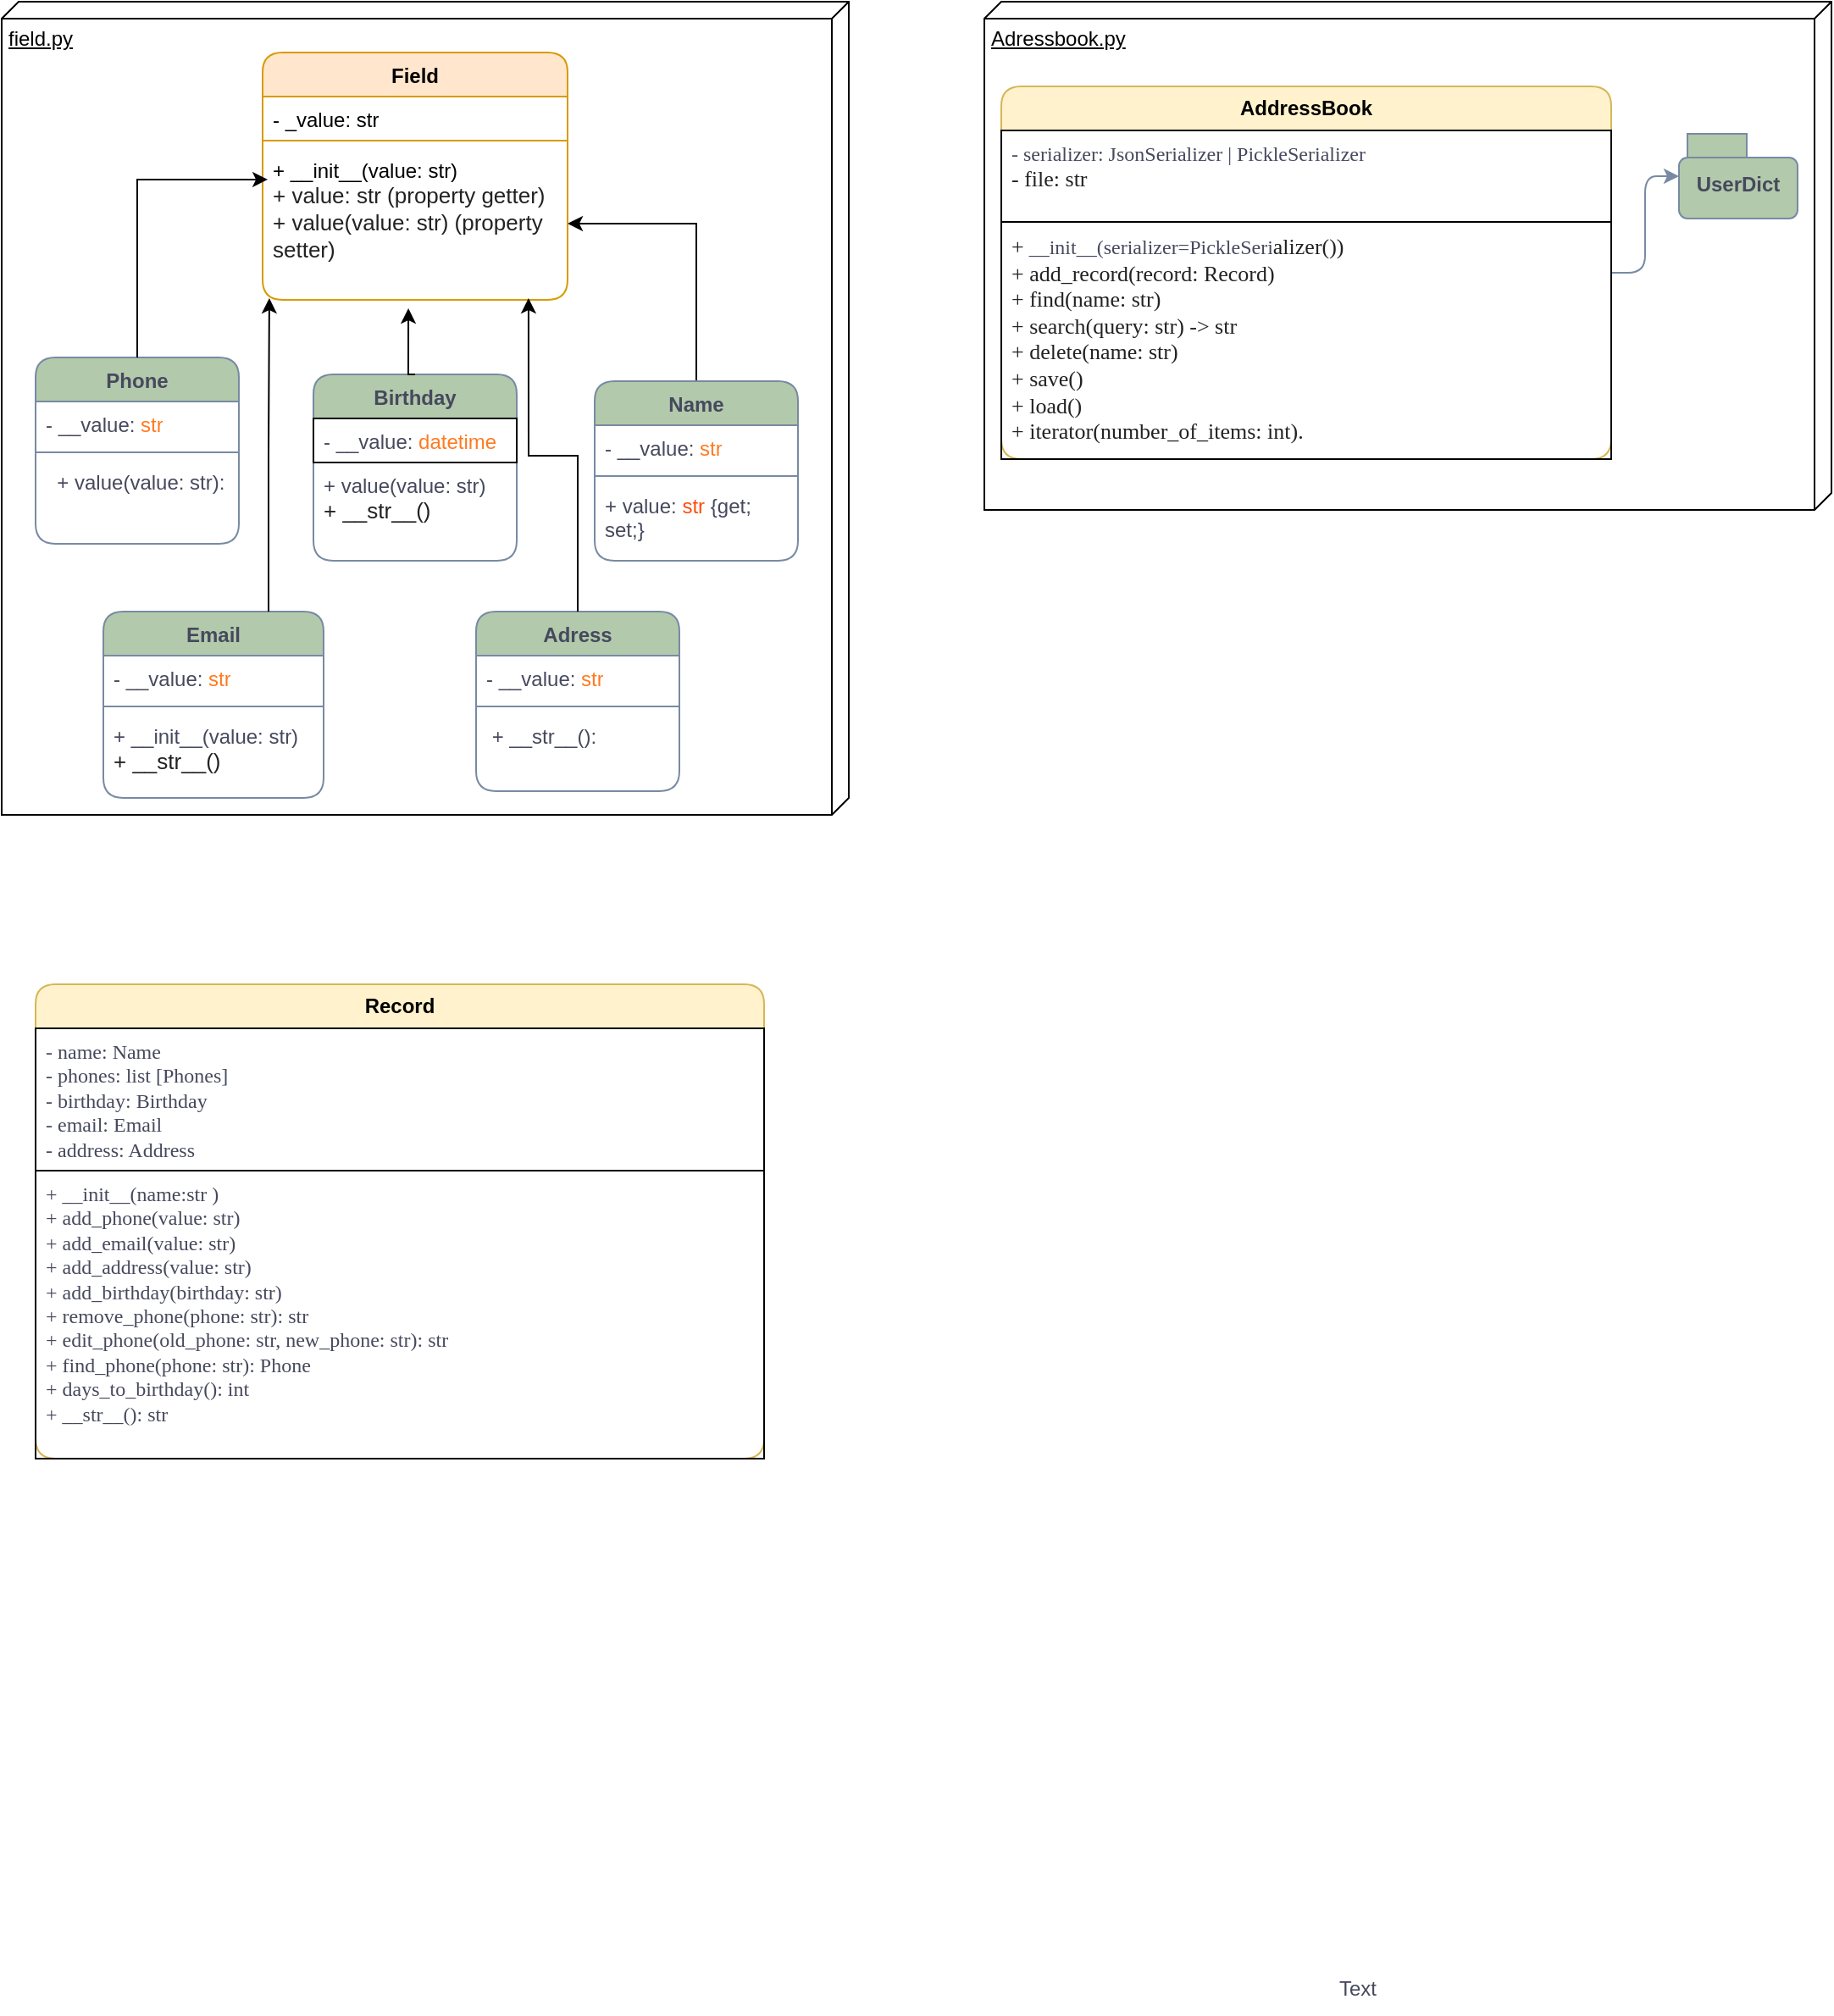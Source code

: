 <mxfile version="22.1.18" type="github">
  <diagram name="ページ1" id="56sixpd-Q7-I2ywJQ_Ff">
    <mxGraphModel dx="1434" dy="1959" grid="1" gridSize="10" guides="1" tooltips="1" connect="1" arrows="1" fold="1" page="1" pageScale="1" pageWidth="827" pageHeight="1169" math="0" shadow="0">
      <root>
        <mxCell id="0" />
        <mxCell id="1" parent="0" />
        <mxCell id="CZ0X2uUKR-2sS1H53aNZ-51" value="field.py" style="verticalAlign=top;align=left;spacingTop=8;spacingLeft=2;spacingRight=12;shape=cube;size=10;direction=south;fontStyle=4;html=1;whiteSpace=wrap;" vertex="1" parent="1">
          <mxGeometry x="30" y="-1160" width="500" height="480" as="geometry" />
        </mxCell>
        <mxCell id="CZ0X2uUKR-2sS1H53aNZ-50" value="Adressbook.py" style="verticalAlign=top;align=left;spacingTop=8;spacingLeft=2;spacingRight=12;shape=cube;size=10;direction=south;fontStyle=4;html=1;whiteSpace=wrap;" vertex="1" parent="1">
          <mxGeometry x="610" y="-1160" width="500" height="300" as="geometry" />
        </mxCell>
        <mxCell id="CZ0X2uUKR-2sS1H53aNZ-56" style="edgeStyle=orthogonalEdgeStyle;rounded=0;orthogonalLoop=1;jettySize=auto;html=1;entryX=1;entryY=0.5;entryDx=0;entryDy=0;" edge="1" parent="1" source="fRxtUmQrO1Woh4yGc04h-2" target="CZ0X2uUKR-2sS1H53aNZ-25">
          <mxGeometry relative="1" as="geometry" />
        </mxCell>
        <mxCell id="fRxtUmQrO1Woh4yGc04h-2" value="Name" style="swimlane;fontStyle=1;align=center;verticalAlign=top;childLayout=stackLayout;horizontal=1;startSize=26;horizontalStack=0;resizeParent=1;resizeParentMax=0;resizeLast=0;collapsible=1;marginBottom=0;whiteSpace=wrap;html=1;labelBackgroundColor=none;fillColor=#B2C9AB;strokeColor=#788AA3;fontColor=#46495D;rounded=1;" parent="1" vertex="1">
          <mxGeometry x="380" y="-936" width="120" height="106" as="geometry" />
        </mxCell>
        <mxCell id="fRxtUmQrO1Woh4yGc04h-3" value="- __value:&amp;nbsp;&lt;font style=&quot;border-color: var(--border-color);&quot; color=&quot;#ff7a21&quot;&gt;str&lt;/font&gt;" style="text;strokeColor=none;fillColor=none;align=left;verticalAlign=top;spacingLeft=4;spacingRight=4;overflow=hidden;rotatable=0;points=[[0,0.5],[1,0.5]];portConstraint=eastwest;whiteSpace=wrap;html=1;labelBackgroundColor=none;fontColor=#46495D;rounded=1;" parent="fRxtUmQrO1Woh4yGc04h-2" vertex="1">
          <mxGeometry y="26" width="120" height="26" as="geometry" />
        </mxCell>
        <mxCell id="fRxtUmQrO1Woh4yGc04h-4" value="" style="line;strokeWidth=1;fillColor=none;align=left;verticalAlign=middle;spacingTop=-1;spacingLeft=3;spacingRight=3;rotatable=0;labelPosition=right;points=[];portConstraint=eastwest;strokeColor=#788AA3;labelBackgroundColor=none;fontColor=#46495D;rounded=1;" parent="fRxtUmQrO1Woh4yGc04h-2" vertex="1">
          <mxGeometry y="52" width="120" height="8" as="geometry" />
        </mxCell>
        <mxCell id="fRxtUmQrO1Woh4yGc04h-5" value="+ value:&amp;nbsp;&lt;font style=&quot;border-color: var(--border-color);&quot; color=&quot;#ff4d0d&quot;&gt;str&lt;/font&gt;&amp;nbsp;{get; set;}" style="text;strokeColor=none;fillColor=none;align=left;verticalAlign=top;spacingLeft=4;spacingRight=4;overflow=hidden;rotatable=0;points=[[0,0.5],[1,0.5]];portConstraint=eastwest;whiteSpace=wrap;html=1;labelBackgroundColor=none;fontColor=#46495D;rounded=1;" parent="fRxtUmQrO1Woh4yGc04h-2" vertex="1">
          <mxGeometry y="60" width="120" height="46" as="geometry" />
        </mxCell>
        <mxCell id="fRxtUmQrO1Woh4yGc04h-6" value="Adress" style="swimlane;fontStyle=1;align=center;verticalAlign=top;childLayout=stackLayout;horizontal=1;startSize=26;horizontalStack=0;resizeParent=1;resizeParentMax=0;resizeLast=0;collapsible=1;marginBottom=0;whiteSpace=wrap;html=1;labelBackgroundColor=none;fillColor=#B2C9AB;strokeColor=#788AA3;fontColor=#46495D;rounded=1;" parent="1" vertex="1">
          <mxGeometry x="310" y="-800" width="120" height="106" as="geometry" />
        </mxCell>
        <mxCell id="fRxtUmQrO1Woh4yGc04h-7" value="- __value:&amp;nbsp;&lt;font style=&quot;border-color: var(--border-color);&quot; color=&quot;#ff7a21&quot;&gt;str&lt;/font&gt;" style="text;strokeColor=none;fillColor=none;align=left;verticalAlign=top;spacingLeft=4;spacingRight=4;overflow=hidden;rotatable=0;points=[[0,0.5],[1,0.5]];portConstraint=eastwest;whiteSpace=wrap;html=1;labelBackgroundColor=none;fontColor=#46495D;rounded=1;" parent="fRxtUmQrO1Woh4yGc04h-6" vertex="1">
          <mxGeometry y="26" width="120" height="26" as="geometry" />
        </mxCell>
        <mxCell id="fRxtUmQrO1Woh4yGc04h-8" value="" style="line;strokeWidth=1;fillColor=none;align=left;verticalAlign=middle;spacingTop=-1;spacingLeft=3;spacingRight=3;rotatable=0;labelPosition=right;points=[];portConstraint=eastwest;strokeColor=#788AA3;labelBackgroundColor=none;fontColor=#46495D;rounded=1;" parent="fRxtUmQrO1Woh4yGc04h-6" vertex="1">
          <mxGeometry y="52" width="120" height="8" as="geometry" />
        </mxCell>
        <mxCell id="fRxtUmQrO1Woh4yGc04h-9" value="&amp;nbsp;+ __str__():" style="text;strokeColor=none;fillColor=none;align=left;verticalAlign=top;spacingLeft=4;spacingRight=4;overflow=hidden;rotatable=0;points=[[0,0.5],[1,0.5]];portConstraint=eastwest;whiteSpace=wrap;html=1;labelBackgroundColor=none;fontColor=#46495D;rounded=1;" parent="fRxtUmQrO1Woh4yGc04h-6" vertex="1">
          <mxGeometry y="60" width="120" height="46" as="geometry" />
        </mxCell>
        <mxCell id="fRxtUmQrO1Woh4yGc04h-11" value="Email" style="swimlane;fontStyle=1;align=center;verticalAlign=top;childLayout=stackLayout;horizontal=1;startSize=26;horizontalStack=0;resizeParent=1;resizeParentMax=0;resizeLast=0;collapsible=1;marginBottom=0;whiteSpace=wrap;html=1;labelBackgroundColor=none;fillColor=#B2C9AB;strokeColor=#788AA3;fontColor=#46495D;rounded=1;" parent="1" vertex="1">
          <mxGeometry x="90" y="-800" width="130" height="110" as="geometry" />
        </mxCell>
        <mxCell id="fRxtUmQrO1Woh4yGc04h-12" value="- __value:&amp;nbsp;&lt;font style=&quot;border-color: var(--border-color);&quot; color=&quot;#ff7a21&quot;&gt;str&lt;/font&gt;" style="text;strokeColor=none;fillColor=none;align=left;verticalAlign=top;spacingLeft=4;spacingRight=4;overflow=hidden;rotatable=0;points=[[0,0.5],[1,0.5]];portConstraint=eastwest;whiteSpace=wrap;html=1;labelBackgroundColor=none;fontColor=#46495D;rounded=1;" parent="fRxtUmQrO1Woh4yGc04h-11" vertex="1">
          <mxGeometry y="26" width="130" height="26" as="geometry" />
        </mxCell>
        <mxCell id="fRxtUmQrO1Woh4yGc04h-13" value="" style="line;strokeWidth=1;fillColor=none;align=left;verticalAlign=middle;spacingTop=-1;spacingLeft=3;spacingRight=3;rotatable=0;labelPosition=right;points=[];portConstraint=eastwest;strokeColor=#788AA3;labelBackgroundColor=none;fontColor=#46495D;rounded=1;" parent="fRxtUmQrO1Woh4yGc04h-11" vertex="1">
          <mxGeometry y="52" width="130" height="8" as="geometry" />
        </mxCell>
        <mxCell id="fRxtUmQrO1Woh4yGc04h-14" value="+ __init__(value: str)&lt;br style=&quot;color: rgb(34, 34, 34); font-family: Arial, Helvetica, sans-serif; font-size: small;&quot;&gt;&lt;span style=&quot;color: rgb(34, 34, 34); font-family: Arial, Helvetica, sans-serif; font-size: small; background-color: rgb(255, 255, 255);&quot;&gt;+ __str__()&lt;/span&gt;" style="text;strokeColor=none;fillColor=none;align=left;verticalAlign=top;spacingLeft=4;spacingRight=4;overflow=hidden;rotatable=0;points=[[0,0.5],[1,0.5]];portConstraint=eastwest;whiteSpace=wrap;html=1;shadow=1;labelBackgroundColor=none;fontColor=#46495D;rounded=1;" parent="fRxtUmQrO1Woh4yGc04h-11" vertex="1">
          <mxGeometry y="60" width="130" height="50" as="geometry" />
        </mxCell>
        <mxCell id="fRxtUmQrO1Woh4yGc04h-16" value="Phone" style="swimlane;fontStyle=1;align=center;verticalAlign=top;childLayout=stackLayout;horizontal=1;startSize=26;horizontalStack=0;resizeParent=1;resizeParentMax=0;resizeLast=0;collapsible=1;marginBottom=0;whiteSpace=wrap;html=1;labelBackgroundColor=none;fillColor=#B2C9AB;strokeColor=#788AA3;fontColor=#46495D;rounded=1;" parent="1" vertex="1">
          <mxGeometry x="50" y="-950" width="120" height="110" as="geometry" />
        </mxCell>
        <mxCell id="fRxtUmQrO1Woh4yGc04h-17" value="- __value:&amp;nbsp;&lt;font style=&quot;border-color: var(--border-color);&quot; color=&quot;#ff7a21&quot;&gt;str&lt;/font&gt;" style="text;strokeColor=none;fillColor=none;align=left;verticalAlign=top;spacingLeft=4;spacingRight=4;overflow=hidden;rotatable=0;points=[[0,0.5],[1,0.5]];portConstraint=eastwest;whiteSpace=wrap;html=1;labelBackgroundColor=none;fontColor=#46495D;rounded=1;" parent="fRxtUmQrO1Woh4yGc04h-16" vertex="1">
          <mxGeometry y="26" width="120" height="26" as="geometry" />
        </mxCell>
        <mxCell id="fRxtUmQrO1Woh4yGc04h-18" value="" style="line;strokeWidth=1;fillColor=none;align=left;verticalAlign=middle;spacingTop=-1;spacingLeft=3;spacingRight=3;rotatable=0;labelPosition=right;points=[];portConstraint=eastwest;strokeColor=#788AA3;labelBackgroundColor=none;fontColor=#46495D;rounded=1;" parent="fRxtUmQrO1Woh4yGc04h-16" vertex="1">
          <mxGeometry y="52" width="120" height="8" as="geometry" />
        </mxCell>
        <mxCell id="fRxtUmQrO1Woh4yGc04h-19" value="&amp;nbsp; + value(value: str):" style="text;strokeColor=none;fillColor=none;align=left;verticalAlign=top;spacingLeft=4;spacingRight=4;overflow=hidden;rotatable=0;points=[[0,0.5],[1,0.5]];portConstraint=eastwest;whiteSpace=wrap;html=1;labelBackgroundColor=none;fontColor=#46495D;rounded=1;" parent="fRxtUmQrO1Woh4yGc04h-16" vertex="1">
          <mxGeometry y="60" width="120" height="50" as="geometry" />
        </mxCell>
        <mxCell id="fRxtUmQrO1Woh4yGc04h-20" value="Birthday" style="swimlane;fontStyle=1;align=center;verticalAlign=top;childLayout=stackLayout;horizontal=1;startSize=26;horizontalStack=0;resizeParent=1;resizeParentMax=0;resizeLast=0;collapsible=1;marginBottom=0;whiteSpace=wrap;html=1;labelBackgroundColor=none;fillColor=#B2C9AB;strokeColor=#788AA3;fontColor=#46495D;rounded=1;" parent="1" vertex="1">
          <mxGeometry x="214" y="-940" width="120" height="110" as="geometry" />
        </mxCell>
        <mxCell id="fRxtUmQrO1Woh4yGc04h-21" value="- __value: &lt;font color=&quot;#ff7a21&quot;&gt;datetime&lt;/font&gt;" style="text;strokeColor=default;fillColor=none;align=left;verticalAlign=top;spacingLeft=4;spacingRight=4;overflow=hidden;rotatable=0;points=[[0,0.5],[1,0.5]];portConstraint=eastwest;whiteSpace=wrap;html=1;labelBackgroundColor=none;fontColor=#46495D;rounded=0;" parent="fRxtUmQrO1Woh4yGc04h-20" vertex="1">
          <mxGeometry y="26" width="120" height="26" as="geometry" />
        </mxCell>
        <mxCell id="fRxtUmQrO1Woh4yGc04h-22" value="+ value(value: str)&lt;div style=&quot;color: rgb(34, 34, 34); font-family: Arial, Helvetica, sans-serif; font-size: small;&quot;&gt;+ __str__()&lt;/div&gt;" style="text;strokeColor=none;fillColor=none;align=left;verticalAlign=top;spacingLeft=4;spacingRight=4;overflow=hidden;rotatable=0;points=[[0,0.5],[1,0.5]];portConstraint=eastwest;whiteSpace=wrap;html=1;labelBackgroundColor=none;fontColor=#46495D;rounded=1;" parent="fRxtUmQrO1Woh4yGc04h-20" vertex="1">
          <mxGeometry y="52" width="120" height="58" as="geometry" />
        </mxCell>
        <mxCell id="fRxtUmQrO1Woh4yGc04h-29" value="Text" style="text;html=1;align=center;verticalAlign=middle;resizable=0;points=[];autosize=1;strokeColor=none;fillColor=none;fontColor=#46495D;" parent="1" vertex="1">
          <mxGeometry x="805" y="-2" width="50" height="30" as="geometry" />
        </mxCell>
        <mxCell id="fRxtUmQrO1Woh4yGc04h-30" value="Record" style="swimlane;fontStyle=1;childLayout=stackLayout;horizontal=1;startSize=26;fillColor=#fff2cc;horizontalStack=0;resizeParent=1;resizeParentMax=0;resizeLast=0;collapsible=1;marginBottom=0;whiteSpace=wrap;html=1;rounded=1;strokeColor=#d6b656;" parent="1" vertex="1">
          <mxGeometry x="50" y="-580" width="430" height="280" as="geometry">
            <mxRectangle x="280" y="-770" width="80" height="30" as="alternateBounds" />
          </mxGeometry>
        </mxCell>
        <mxCell id="fRxtUmQrO1Woh4yGc04h-31" value="&lt;font face=&quot;Times New Roman&quot;&gt;- name: Name&lt;br&gt;- phones: list [Phones]&lt;br&gt;-&amp;nbsp;birthday: Birthday&lt;br&gt;-&amp;nbsp;email: Email&lt;br&gt;-&amp;nbsp;address: Address&lt;/font&gt;" style="text;strokeColor=default;fillColor=none;align=left;verticalAlign=top;spacingLeft=4;spacingRight=4;overflow=hidden;rotatable=0;points=[[0,0.5],[1,0.5]];portConstraint=eastwest;whiteSpace=wrap;html=1;fontColor=#46495D;" parent="fRxtUmQrO1Woh4yGc04h-30" vertex="1">
          <mxGeometry y="26" width="430" height="84" as="geometry" />
        </mxCell>
        <mxCell id="fRxtUmQrO1Woh4yGc04h-32" value="&lt;div&gt;&lt;font face=&quot;Times New Roman&quot;&gt;+ __init__(name:str&lt;span style=&quot;background-color: initial;&quot;&gt;&amp;nbsp;)&lt;/span&gt;&lt;/font&gt;&lt;/div&gt;&lt;div&gt;&lt;font face=&quot;Times New Roman&quot;&gt;+ add_phone(value: str)&lt;/font&gt;&lt;/div&gt;&lt;div&gt;&lt;font face=&quot;Times New Roman&quot;&gt;+ add_email(value: str)&lt;/font&gt;&lt;/div&gt;&lt;div&gt;&lt;font face=&quot;Times New Roman&quot;&gt;+ add_address(value: str)&lt;/font&gt;&lt;/div&gt;&lt;div&gt;&lt;font face=&quot;Times New Roman&quot;&gt;+ add_birthday(birthday: str)&lt;/font&gt;&lt;/div&gt;&lt;div&gt;&lt;font face=&quot;Times New Roman&quot;&gt;+ remove_phone(phone: str): str&amp;nbsp;&lt;/font&gt;&lt;/div&gt;&lt;div&gt;&lt;font face=&quot;Times New Roman&quot;&gt;+ edit_phone(old_phone: str, new_phone: str): str&lt;/font&gt;&lt;/div&gt;&lt;div&gt;&lt;font face=&quot;Times New Roman&quot;&gt;+ find_phone(phone: str): Phone&lt;/font&gt;&lt;/div&gt;&lt;div&gt;&lt;font face=&quot;Times New Roman&quot;&gt;+ days_to_birthday(): int&lt;/font&gt;&lt;/div&gt;&lt;div&gt;&lt;font face=&quot;Times New Roman&quot;&gt;+ __str__(): str&lt;/font&gt;&lt;/div&gt;&lt;div&gt;&lt;br&gt;&lt;/div&gt;" style="text;strokeColor=default;fillColor=none;align=left;verticalAlign=top;spacingLeft=4;spacingRight=4;overflow=hidden;rotatable=0;points=[[0,0.5],[1,0.5]];portConstraint=eastwest;whiteSpace=wrap;html=1;fontColor=#46495D;" parent="fRxtUmQrO1Woh4yGc04h-30" vertex="1">
          <mxGeometry y="110" width="430" height="170" as="geometry" />
        </mxCell>
        <mxCell id="fRxtUmQrO1Woh4yGc04h-38" style="edgeStyle=orthogonalEdgeStyle;rounded=1;orthogonalLoop=1;jettySize=auto;html=1;strokeColor=#788AA3;fontColor=#46495D;fillColor=#B2C9AB;" parent="1" source="fRxtUmQrO1Woh4yGc04h-39" target="fRxtUmQrO1Woh4yGc04h-42" edge="1">
          <mxGeometry relative="1" as="geometry" />
        </mxCell>
        <mxCell id="fRxtUmQrO1Woh4yGc04h-39" value="AddressBook" style="swimlane;fontStyle=1;childLayout=stackLayout;horizontal=1;startSize=26;fillColor=#fff2cc;horizontalStack=0;resizeParent=1;resizeParentMax=0;resizeLast=0;collapsible=1;marginBottom=0;whiteSpace=wrap;html=1;rounded=1;strokeColor=#d6b656;" parent="1" vertex="1">
          <mxGeometry x="620" y="-1110" width="360" height="220" as="geometry" />
        </mxCell>
        <mxCell id="fRxtUmQrO1Woh4yGc04h-40" value="&lt;font face=&quot;Times New Roman&quot;&gt;- serializer: JsonSerializer | PickleSerializer&lt;br style=&quot;color: rgb(34, 34, 34); font-size: small; background-color: rgb(255, 255, 255);&quot;&gt;&lt;span style=&quot;color: rgb(34, 34, 34); font-size: small; background-color: rgb(255, 255, 255);&quot;&gt;- file: str&lt;/span&gt;&lt;/font&gt;" style="text;strokeColor=default;fillColor=none;align=left;verticalAlign=top;spacingLeft=4;spacingRight=4;overflow=hidden;rotatable=0;points=[[0,0.5],[1,0.5]];portConstraint=eastwest;whiteSpace=wrap;html=1;fontColor=#46495D;" parent="fRxtUmQrO1Woh4yGc04h-39" vertex="1">
          <mxGeometry y="26" width="360" height="54" as="geometry" />
        </mxCell>
        <mxCell id="fRxtUmQrO1Woh4yGc04h-41" value="&lt;font face=&quot;Times New Roman&quot;&gt;&lt;span style=&quot;color: rgb(34, 34, 34); font-size: small; background-color: rgb(255, 255, 255);&quot;&gt;+&lt;/span&gt;&amp;nbsp;__init__(serializer=PickleSeri&lt;wbr style=&quot;color: rgb(34, 34, 34); font-size: small;&quot;&gt;&lt;span style=&quot;color: rgb(34, 34, 34); font-size: small; background-color: rgb(255, 255, 255);&quot;&gt;alizer())&lt;/span&gt;&lt;br style=&quot;color: rgb(34, 34, 34); font-size: small;&quot;&gt;&lt;span style=&quot;color: rgb(34, 34, 34); font-size: small; background-color: rgb(255, 255, 255);&quot;&gt;+ add_record(record: Record)&lt;/span&gt;&lt;br style=&quot;color: rgb(34, 34, 34); font-size: small;&quot;&gt;&lt;span style=&quot;color: rgb(34, 34, 34); font-size: small; background-color: rgb(255, 255, 255);&quot;&gt;+ find(name: str)&lt;/span&gt;&lt;br style=&quot;color: rgb(34, 34, 34); font-size: small;&quot;&gt;&lt;span style=&quot;color: rgb(34, 34, 34); font-size: small; background-color: rgb(255, 255, 255);&quot;&gt;+ search(query: str) -&amp;gt; str&lt;/span&gt;&lt;br style=&quot;color: rgb(34, 34, 34); font-size: small;&quot;&gt;&lt;span style=&quot;color: rgb(34, 34, 34); font-size: small; background-color: rgb(255, 255, 255);&quot;&gt;+ delete(name: str)&lt;/span&gt;&lt;br style=&quot;color: rgb(34, 34, 34); font-size: small;&quot;&gt;&lt;span style=&quot;color: rgb(34, 34, 34); font-size: small; background-color: rgb(255, 255, 255);&quot;&gt;+ save()&lt;/span&gt;&lt;br style=&quot;color: rgb(34, 34, 34); font-size: small;&quot;&gt;&lt;span style=&quot;color: rgb(34, 34, 34); font-size: small; background-color: rgb(255, 255, 255);&quot;&gt;+ load()&lt;/span&gt;&lt;br style=&quot;color: rgb(34, 34, 34); font-size: small;&quot;&gt;&lt;span style=&quot;color: rgb(34, 34, 34); font-size: small; background-color: rgb(255, 255, 255);&quot;&gt;+ iterator(number_of_items: int)&lt;/span&gt;&lt;span style=&quot;color: rgb(34, 34, 34); font-size: small; background-color: rgb(255, 255, 255);&quot;&gt;.&lt;/span&gt;&lt;/font&gt;" style="text;strokeColor=default;fillColor=none;align=left;verticalAlign=top;spacingLeft=4;spacingRight=4;overflow=hidden;rotatable=0;points=[[0,0.5],[1,0.5]];portConstraint=eastwest;whiteSpace=wrap;html=1;fontColor=#46495D;" parent="fRxtUmQrO1Woh4yGc04h-39" vertex="1">
          <mxGeometry y="80" width="360" height="140" as="geometry" />
        </mxCell>
        <mxCell id="fRxtUmQrO1Woh4yGc04h-42" value="UserDict" style="shape=folder;fontStyle=1;spacingTop=10;tabWidth=40;tabHeight=14;tabPosition=left;html=1;whiteSpace=wrap;rounded=1;strokeColor=#788AA3;fontColor=#46495D;fillColor=#B2C9AB;" parent="1" vertex="1">
          <mxGeometry x="1020" y="-1082" width="70" height="50" as="geometry" />
        </mxCell>
        <mxCell id="CZ0X2uUKR-2sS1H53aNZ-22" value="Field" style="swimlane;fontStyle=1;align=center;verticalAlign=top;childLayout=stackLayout;horizontal=1;startSize=26;horizontalStack=0;resizeParent=1;resizeParentMax=0;resizeLast=0;collapsible=1;marginBottom=0;whiteSpace=wrap;html=1;rounded=1;fillColor=#ffe6cc;strokeColor=#d79b00;" vertex="1" parent="1">
          <mxGeometry x="184" y="-1130" width="180" height="146" as="geometry" />
        </mxCell>
        <mxCell id="CZ0X2uUKR-2sS1H53aNZ-23" value="- _value: str" style="text;strokeColor=none;fillColor=none;align=left;verticalAlign=top;spacingLeft=4;spacingRight=4;overflow=hidden;rotatable=0;points=[[0,0.5],[1,0.5]];portConstraint=eastwest;whiteSpace=wrap;html=1;" vertex="1" parent="CZ0X2uUKR-2sS1H53aNZ-22">
          <mxGeometry y="26" width="180" height="22" as="geometry" />
        </mxCell>
        <mxCell id="CZ0X2uUKR-2sS1H53aNZ-24" value="" style="line;strokeWidth=1;fillColor=none;align=left;verticalAlign=middle;spacingTop=-1;spacingLeft=3;spacingRight=3;rotatable=0;labelPosition=right;points=[];portConstraint=eastwest;strokeColor=inherit;" vertex="1" parent="CZ0X2uUKR-2sS1H53aNZ-22">
          <mxGeometry y="48" width="180" height="8" as="geometry" />
        </mxCell>
        <mxCell id="CZ0X2uUKR-2sS1H53aNZ-25" value="+ __init__(value: str)&lt;br style=&quot;color: rgb(34, 34, 34); font-family: Arial, Helvetica, sans-serif; font-size: small; background-color: rgb(255, 255, 255);&quot;&gt;&lt;span style=&quot;color: rgb(34, 34, 34); font-family: Arial, Helvetica, sans-serif; font-size: small; background-color: rgb(255, 255, 255);&quot;&gt;+ value: str (property getter)&lt;/span&gt;&lt;br style=&quot;color: rgb(34, 34, 34); font-family: Arial, Helvetica, sans-serif; font-size: small; background-color: rgb(255, 255, 255);&quot;&gt;&lt;span style=&quot;color: rgb(34, 34, 34); font-family: Arial, Helvetica, sans-serif; font-size: small; background-color: rgb(255, 255, 255);&quot;&gt;+ value(value: str) (property setter)&lt;/span&gt;" style="text;strokeColor=none;fillColor=none;align=left;verticalAlign=top;spacingLeft=4;spacingRight=4;overflow=hidden;rotatable=0;points=[[0,0.5],[1,0.5]];portConstraint=eastwest;whiteSpace=wrap;html=1;" vertex="1" parent="CZ0X2uUKR-2sS1H53aNZ-22">
          <mxGeometry y="56" width="180" height="90" as="geometry" />
        </mxCell>
        <mxCell id="CZ0X2uUKR-2sS1H53aNZ-54" style="edgeStyle=orthogonalEdgeStyle;rounded=0;orthogonalLoop=1;jettySize=auto;html=1;exitX=0.5;exitY=0;exitDx=0;exitDy=0;entryX=0.017;entryY=0.211;entryDx=0;entryDy=0;entryPerimeter=0;" edge="1" parent="1" source="fRxtUmQrO1Woh4yGc04h-16" target="CZ0X2uUKR-2sS1H53aNZ-25">
          <mxGeometry relative="1" as="geometry" />
        </mxCell>
        <mxCell id="CZ0X2uUKR-2sS1H53aNZ-55" style="edgeStyle=orthogonalEdgeStyle;rounded=0;orthogonalLoop=1;jettySize=auto;html=1;exitX=0.5;exitY=0;exitDx=0;exitDy=0;entryX=0.478;entryY=1.056;entryDx=0;entryDy=0;entryPerimeter=0;" edge="1" parent="1" source="fRxtUmQrO1Woh4yGc04h-20" target="CZ0X2uUKR-2sS1H53aNZ-25">
          <mxGeometry relative="1" as="geometry" />
        </mxCell>
        <mxCell id="CZ0X2uUKR-2sS1H53aNZ-57" style="edgeStyle=orthogonalEdgeStyle;rounded=0;orthogonalLoop=1;jettySize=auto;html=1;entryX=0.872;entryY=0.989;entryDx=0;entryDy=0;entryPerimeter=0;" edge="1" parent="1" source="fRxtUmQrO1Woh4yGc04h-6" target="CZ0X2uUKR-2sS1H53aNZ-25">
          <mxGeometry relative="1" as="geometry" />
        </mxCell>
        <mxCell id="CZ0X2uUKR-2sS1H53aNZ-59" style="edgeStyle=orthogonalEdgeStyle;rounded=0;orthogonalLoop=1;jettySize=auto;html=1;exitX=0.75;exitY=0;exitDx=0;exitDy=0;entryX=0.022;entryY=0.989;entryDx=0;entryDy=0;entryPerimeter=0;" edge="1" parent="1" source="fRxtUmQrO1Woh4yGc04h-11" target="CZ0X2uUKR-2sS1H53aNZ-25">
          <mxGeometry relative="1" as="geometry" />
        </mxCell>
      </root>
    </mxGraphModel>
  </diagram>
</mxfile>
